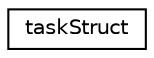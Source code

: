 digraph "Graphical Class Hierarchy"
{
 // LATEX_PDF_SIZE
  edge [fontname="Helvetica",fontsize="10",labelfontname="Helvetica",labelfontsize="10"];
  node [fontname="Helvetica",fontsize="10",shape=record];
  rankdir="LR";
  Node0 [label="taskStruct",height=0.2,width=0.4,color="black", fillcolor="white", style="filled",URL="$structtaskStruct.html",tooltip=" "];
}
